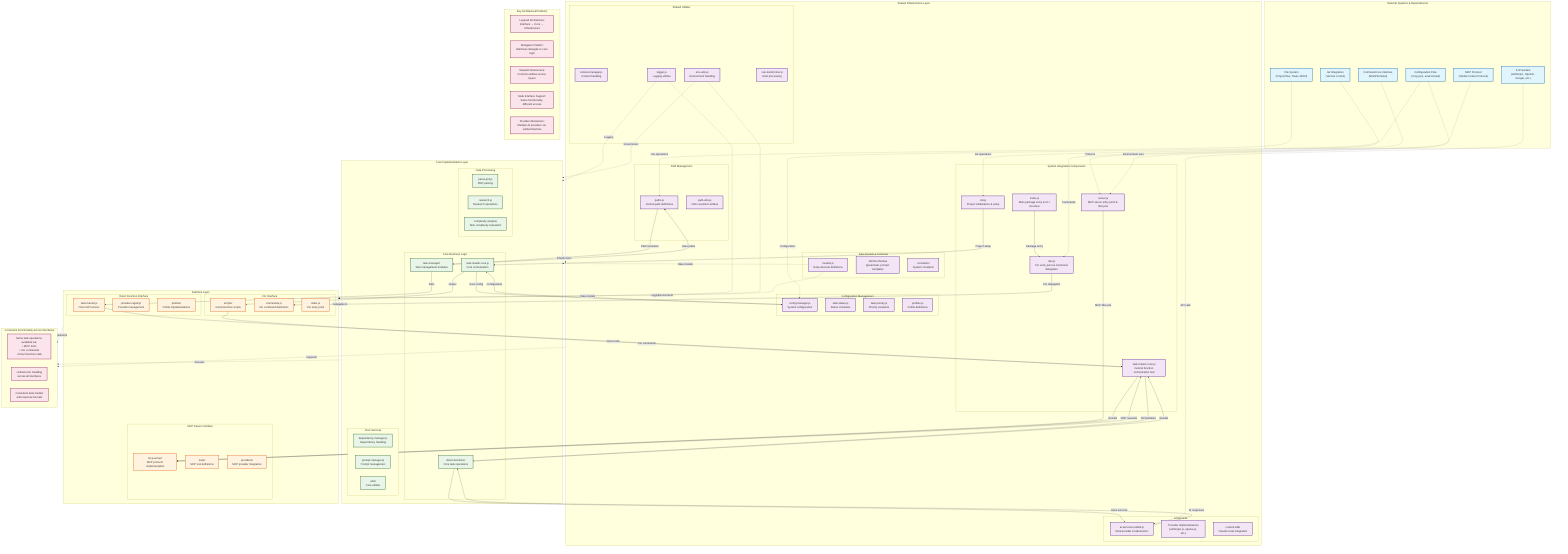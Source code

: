 flowchart TB
    %% EXTERNAL SYSTEM DEPENDENCIES
    subgraph ExternalSystems["External Systems & Dependencies"]
        EXT1["AI Providers<br/>(Anthropic, OpenAI, Google, etc.)"]
        EXT2["File System<br/>(Project files, Tasks JSON)"]
        EXT3["MCP Protocol<br/>(Model Context Protocol)"]
        EXT4["Command Line Interface<br/>(Shell/Terminal)"]
        EXT5["Git Integration<br/>(Version control)"]
        EXT6["Configuration Files<br/>(.mcp.json, environment)"]
    end

    %% SHARED INFRASTRUCTURE LAYER
    subgraph SharedInfrastructure["Shared Infrastructure Layer"]
        subgraph SystemIntegration["System Integration Components"]
            SI0["task-master-core.js<br/>Central function orchestration hub"]
            SI00["server.js<br/>MCP server entry point & lifecycle"]
            SI000["dev.js<br/>CLI entry point & command delegation"]
            SI0000["init.js<br/>Project initialization & setup"]
            SI00000["index.js<br/>Main package entry & CLI structure"]
        end
        
        subgraph PathManagement["Path Management"]
            SI1["paths.js<br/>Central path definitions"]
            SI2["path-utils.js<br/>Path resolution utilities"]
        end
        
        subgraph AIServices["AI Services"]
            SI3["ai-services-unified.js<br/>Multi-provider AI abstraction"]
            SI4["Provider implementations<br/>(anthropic.js, openai.js, etc.)"]
            SI5["custom-sdk/<br/>Claude Code integration"]
        end
        
        subgraph ConfigurationManagement["Configuration Management"]
            SI6["config-manager.js<br/>System configuration"]
            SI7["task-status.js<br/>Status constants"]
            SI8["task-priority.js<br/>Priority constants"]
            SI9["profiles.js<br/>Profile definitions"]
        end
        
        subgraph SharedUtilities["Shared Utilities"]
            SI10["context-manager.js<br/>Context handling"]
            SI11["logger.js<br/>Logging utilities"]
            SI12["env-utils.js<br/>Environment handling"]
            SI13["rule-transformer.js<br/>Rule processing"]
        end
        
        subgraph DataModels["Data Models & Schemas"]
            SI14["models.js<br/>Data structure definitions"]
            SI15["JSON schemas<br/>(parameter, prompt-template)"]
            SI16["constants/<br/>System constants"]
        end
    end

    %% CORE IMPLEMENTATION LAYER
    subgraph CoreImplementation["Core Implementation Layer"]
        subgraph CoreFunctions["Core Business Logic"]
            CI1["direct-functions/<br/>Core task operations"]
            CI2["task-master-core.js<br/>Core orchestration"]
            CI3["task-manager/<br/>Task management modules"]
        end
        
        subgraph CoreServices["Core Services"]
            CI4["dependency-manager.js<br/>Dependency handling"]
            CI5["prompt-manager.js<br/>Prompt management"]
            CI6["utils/<br/>Core utilities"]
        end
        
        subgraph DataProcessing["Data Processing"]
            CI7["parse-prd.js<br/>PRD parsing"]
            CI8["research.js<br/>Research operations"]
            CI9["complexity analysis<br/>Task complexity evaluation"]
        end
    end

    %% INTERFACE LAYER
    subgraph InterfaceLayer["Interface Layer"]
        subgraph MCPInterface["MCP Server Interface"]
            IL1["mcp-server/<br/>MCP protocol implementation"]
            IL2["tools/<br/>MCP tool definitions"]
            IL3["providers/<br/>MCP provider integration"]
        end
        
        subgraph CLIInterface["CLI Interface"]
            IL4["scripts/<br/>Command line scripts"]
            IL5["commands.js<br/>CLI command definitions"]
            IL6["index.js<br/>CLI entry point"]
        end
        
        subgraph DirectInterface["Direct Function Interface"]
            IL7["task-master.js<br/>Direct API access"]
            IL8["provider-registry/<br/>Provider management"]
            IL9["profiles/<br/>Profile implementations"]
        end
    end

    %% LAYER RELATIONSHIPS - DELEGATION PATTERN
    InterfaceLayer -.->|"Delegates to"| CoreImplementation
    CoreImplementation -.->|"Inherits from"| SharedInfrastructure

    %% CROSS-LAYER DATA FLOW WITH SYSTEM INTEGRATION
    %% Entry Points and Orchestration Flow
    SI00000 -->|"Package entry"| SI000
    SI000 -->|"CLI delegation"| IL5
    SI00 -->|"MCP lifecycle"| IL1
    SI0000 -->|"Project setup"| CI2
    
    %% Request Flow: Interface → Core → Shared Infrastructure
    IL1 -->|"MCP requests"| SI0
    IL4 -->|"CLI commands"| SI0
    IL7 -->|"Direct calls"| SI0
    
    SI0 -->|"Orchestrates"| CI1
    CI1 -->|"Uses services"| SI3
    CI2 -->|"Uses config"| SI6
    CI3 -->|"Uses paths"| SI1

    %% Response Flow: Shared Infrastructure → Core → Interface
    SI3 -->|"AI responses"| CI1
    SI6 -->|"Configuration"| CI2
    SI1 -->|"Path resolution"| CI3
    
    CI1 -->|"Results"| SI0
    SI0 -->|"Results"| IL1
    CI2 -->|"Output"| IL4
    CI3 -->|"Data"| IL7

    %% EXTERNAL SYSTEM CONNECTIONS
    EXT1 -.->|"API calls"| SI3
    EXT2 -.->|"File operations"| SI1
    EXT3 -.->|"Protocol"| SI00
    EXT4 -.->|"Commands"| SI000
    EXT5 -.->|"Git operations"| SI0000
    EXT6 -.->|"Configuration"| SI6
    EXT6 -.->|"Environment vars"| SI00

    %% SHARED INFRASTRUCTURE CROSS-CUTTING CONCERNS
    SI11 -.->|"Logging"| CoreImplementation
    SI11 -.->|"Logging"| InterfaceLayer
    SI12 -.->|"Environment"| CoreImplementation
    SI12 -.->|"Environment"| InterfaceLayer
    SI14 -.->|"Data models"| CoreImplementation
    SI14 -.->|"Data models"| InterfaceLayer

    %% INTERFACE LAYER CONSISTENCY PATTERN
    subgraph ConsistencyPattern["Consistent Functionality Across Interfaces"]
        CP1["Same task operations available via:<br/>• MCP tools<br/>• CLI commands<br/>• Direct function calls"]
        CP2["Unified error handling<br/>across all interfaces"]
        CP3["Consistent data models<br/>and response formats"]
    end

    InterfaceLayer -.->|"Implements"| ConsistencyPattern
    CoreImplementation -.->|"Ensures"| ConsistencyPattern
    SharedInfrastructure -.->|"Supports"| ConsistencyPattern

    %% ARCHITECTURAL PATTERNS
    subgraph ArchitecturalPatterns["Key Architectural Patterns"]
        AP1["Layered Architecture:<br/>Interface → Core → Infrastructure"]
        AP2["Delegation Pattern:<br/>Interfaces delegate to core logic"]
        AP3["Shared Infrastructure:<br/>Common utilities across layers"]
        AP4["Multi-Interface Support:<br/>Same functionality, different access"]
        AP5["Provider Abstraction:<br/>Multiple AI providers via unified interface"]
    end

    classDef externalSystem fill:#e1f5fe,stroke:#01579b,stroke-width:2px
    classDef sharedInfra fill:#f3e5f5,stroke:#4a148c,stroke-width:2px
    classDef coreImpl fill:#e8f5e8,stroke:#1b5e20,stroke-width:2px
    classDef interface fill:#fff3e0,stroke:#e65100,stroke-width:2px
    classDef pattern fill:#fce4ec,stroke:#880e4f,stroke-width:2px

    class EXT1,EXT2,EXT3,EXT4,EXT5,EXT6 externalSystem
    class SI0,SI00,SI000,SI0000,SI00000,SI1,SI2,SI3,SI4,SI5,SI6,SI7,SI8,SI9,SI10,SI11,SI12,SI13,SI14,SI15,SI16 sharedInfra
    class CI1,CI2,CI3,CI4,CI5,CI6,CI7,CI8,CI9 coreImpl
    class IL1,IL2,IL3,IL4,IL5,IL6,IL7,IL8,IL9 interface
    class CP1,CP2,CP3,AP1,AP2,AP3,AP4,AP5 pattern